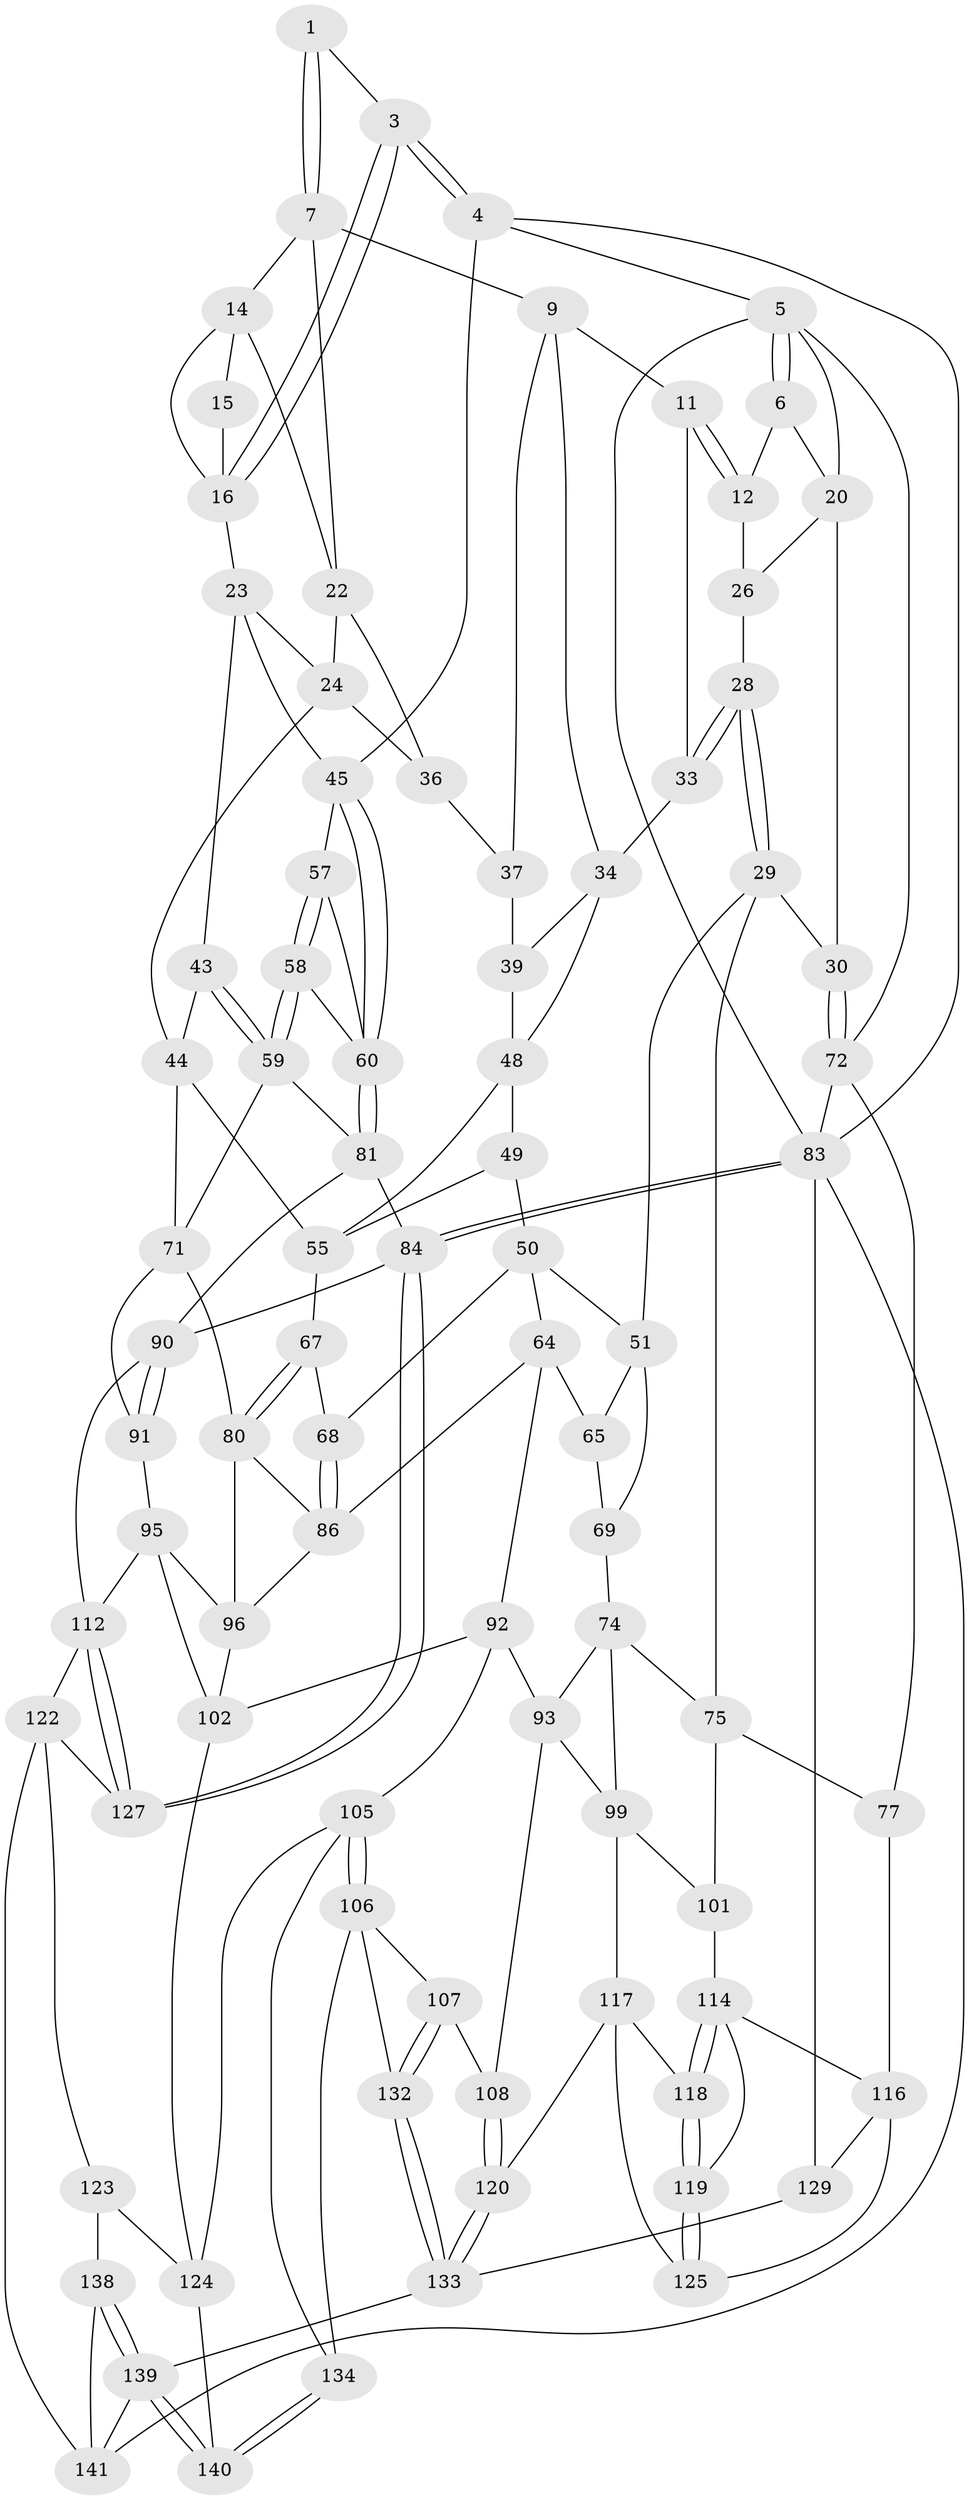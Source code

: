 // original degree distribution, {4: 0.2361111111111111, 6: 0.2222222222222222, 5: 0.5277777777777778, 3: 0.013888888888888888}
// Generated by graph-tools (version 1.1) at 2025/42/03/06/25 10:42:35]
// undirected, 85 vertices, 182 edges
graph export_dot {
graph [start="1"]
  node [color=gray90,style=filled];
  1 [pos="+0.5215587663611102+0",super="+2"];
  3 [pos="+1+0"];
  4 [pos="+1+0"];
  5 [pos="+0+0",super="+19"];
  6 [pos="+0.3915178861928451+0",super="+13"];
  7 [pos="+0.6377708696959614+0.0889617543160146",super="+8"];
  9 [pos="+0.5781505250647826+0.18858249217093395",super="+10"];
  11 [pos="+0.4173450443908151+0.10955779421294441",super="+32"];
  12 [pos="+0.3847627594158319+0.04870543375031531",super="+31"];
  14 [pos="+0.6774777582598945+0.08268472310668876",super="+18"];
  15 [pos="+0.7227887245540248+0.05627282628450417"];
  16 [pos="+0.8792735776642124+0.14935016306944823",super="+17"];
  20 [pos="+0.05038977616385351+0.08147130003629668",super="+21"];
  22 [pos="+0.6981730398436001+0.21537021958060953",super="+25"];
  23 [pos="+0.8367864811573685+0.2751051736488268",super="+42"];
  24 [pos="+0.7547402595470293+0.2811313904804306",super="+41"];
  26 [pos="+0.14109206015268638+0.15590267747199874",super="+27"];
  28 [pos="+0.18530672258978298+0.3146297948379528"];
  29 [pos="+0.15676090640405052+0.37240492597339653",super="+53"];
  30 [pos="+0.038393665874325814+0.37744794200027093"];
  33 [pos="+0.22286567278521885+0.30515788814550293",super="+35"];
  34 [pos="+0.41518530893812594+0.3140111899880313",super="+40"];
  36 [pos="+0.6597596128888401+0.3453455104500675"];
  37 [pos="+0.6381649453151511+0.3489344824265478",super="+38"];
  39 [pos="+0.49626943019709274+0.32926563061723796",super="+47"];
  43 [pos="+0.759481031200242+0.4423373287083421"];
  44 [pos="+0.7550373817659891+0.44070750912902823",super="+54"];
  45 [pos="+1+0.23263857225900642",super="+46"];
  48 [pos="+0.42577613396284913+0.37269524524930264",super="+56"];
  49 [pos="+0.42125963330169997+0.3816197972483385"];
  50 [pos="+0.39752204703030336+0.4203961677096144",super="+63"];
  51 [pos="+0.3709702773402578+0.4264791910935316",super="+52"];
  55 [pos="+0.5931894210168849+0.4761497373465284",super="+62"];
  57 [pos="+0.905286256058555+0.3643077015307144"];
  58 [pos="+0.8586462850447191+0.4819533399334423"];
  59 [pos="+0.8484209784847235+0.5030089175169783",super="+70"];
  60 [pos="+1+0.556686236452807",super="+61"];
  64 [pos="+0.3724153799307285+0.5991427443429618",super="+88"];
  65 [pos="+0.34786757370252824+0.5969963270298394",super="+66"];
  67 [pos="+0.5647605843180624+0.5210337808274744"];
  68 [pos="+0.5032398540885741+0.5513397580681378"];
  69 [pos="+0.2865509431792589+0.5075259248248034",super="+73"];
  71 [pos="+0.7401283985009046+0.579424434852862",super="+79"];
  72 [pos="+0+0.4089228440633482",super="+78"];
  74 [pos="+0.27241066531288455+0.6436302091002406",super="+94"];
  75 [pos="+0.16419604520806577+0.6118258856285045",super="+76"];
  77 [pos="+0+0.6859786556768357"];
  80 [pos="+0.6543755332998338+0.6261689403202825",super="+89"];
  81 [pos="+1+0.592173159568621",super="+82"];
  83 [pos="+1+1",super="+98"];
  84 [pos="+1+1",super="+85"];
  86 [pos="+0.5133132002835219+0.631910137668029",super="+87"];
  90 [pos="+0.8356100761587841+0.7508479411682583",super="+111"];
  91 [pos="+0.7142628401165937+0.6936717683430583"];
  92 [pos="+0.3864600124813536+0.7363880811361749",super="+103"];
  93 [pos="+0.37183508267650683+0.7383217847243349",super="+104"];
  95 [pos="+0.6555904137839306+0.7517452958323984",super="+109"];
  96 [pos="+0.6002431970316254+0.7076992347643",super="+97"];
  99 [pos="+0.2590107632275856+0.7717567130991847",super="+100"];
  101 [pos="+0.17209705864665797+0.7719023227407054"];
  102 [pos="+0.5074233500552057+0.7996992365203139",super="+110"];
  105 [pos="+0.45000472406149844+0.8500553991009903",super="+131"];
  106 [pos="+0.4135922253377045+0.8696399588751521",super="+135"];
  107 [pos="+0.3318562582001432+0.8531111951331881"];
  108 [pos="+0.30865995653237344+0.8461461071517369"];
  112 [pos="+0.8198196191387634+0.7908621734569052",super="+113"];
  114 [pos="+0.0955862911813837+0.807476040440339",super="+115"];
  116 [pos="+0+0.7391752476566718",super="+126"];
  117 [pos="+0.17218371801105095+0.8249323641220785",super="+121"];
  118 [pos="+0.10689006862637637+0.8279914083851816"];
  119 [pos="+0.09691087593873153+0.8707556918334656"];
  120 [pos="+0.2159157191193033+0.944982374081201"];
  122 [pos="+0.6814528584052291+0.8469556963710421",super="+128"];
  123 [pos="+0.6199874209786185+0.8853162978452321",super="+137"];
  124 [pos="+0.6190596537703973+0.8848057998174476",super="+130"];
  125 [pos="+0.09410088828102565+0.8877553719190789"];
  127 [pos="+0.8185891003954896+0.8459942573133837"];
  129 [pos="+0+1"];
  132 [pos="+0.33918188439583663+1"];
  133 [pos="+0.23100286194546907+1",super="+136"];
  134 [pos="+0.511045539352771+0.9887061051555799"];
  138 [pos="+0.6128277111914214+1",super="+142"];
  139 [pos="+0.5553767774796338+1",super="+144"];
  140 [pos="+0.5231334429241502+1"];
  141 [pos="+0.7713407541754289+0.9574283275680543",super="+143"];
  1 -- 7;
  1 -- 7;
  1 -- 3;
  3 -- 4;
  3 -- 4;
  3 -- 16;
  3 -- 16;
  4 -- 5;
  4 -- 45;
  4 -- 83;
  5 -- 6;
  5 -- 6;
  5 -- 72;
  5 -- 20;
  5 -- 83;
  6 -- 12;
  6 -- 20;
  7 -- 14;
  7 -- 9;
  7 -- 22;
  9 -- 37;
  9 -- 34;
  9 -- 11;
  11 -- 12;
  11 -- 12;
  11 -- 33 [weight=2];
  12 -- 26 [weight=2];
  14 -- 15;
  14 -- 22;
  14 -- 16;
  15 -- 16;
  16 -- 23;
  20 -- 30;
  20 -- 26;
  22 -- 24;
  22 -- 36;
  23 -- 24;
  23 -- 43;
  23 -- 45;
  24 -- 36;
  24 -- 44;
  26 -- 28;
  28 -- 29;
  28 -- 29;
  28 -- 33;
  28 -- 33;
  29 -- 30;
  29 -- 75;
  29 -- 51;
  30 -- 72;
  30 -- 72;
  33 -- 34;
  34 -- 48;
  34 -- 39;
  36 -- 37;
  37 -- 39 [weight=2];
  39 -- 48;
  43 -- 44;
  43 -- 59;
  43 -- 59;
  44 -- 55;
  44 -- 71;
  45 -- 60;
  45 -- 60;
  45 -- 57;
  48 -- 49;
  48 -- 55;
  49 -- 50;
  49 -- 55;
  50 -- 51;
  50 -- 64;
  50 -- 68;
  51 -- 65;
  51 -- 69;
  55 -- 67;
  57 -- 58;
  57 -- 58;
  57 -- 60;
  58 -- 59;
  58 -- 59;
  58 -- 60;
  59 -- 81;
  59 -- 71;
  60 -- 81;
  60 -- 81;
  64 -- 65;
  64 -- 92;
  64 -- 86;
  65 -- 69 [weight=2];
  67 -- 68;
  67 -- 80;
  67 -- 80;
  68 -- 86;
  68 -- 86;
  69 -- 74;
  71 -- 80;
  71 -- 91;
  72 -- 77;
  72 -- 83;
  74 -- 75;
  74 -- 99;
  74 -- 93;
  75 -- 77;
  75 -- 101;
  77 -- 116;
  80 -- 96;
  80 -- 86;
  81 -- 90;
  81 -- 84;
  83 -- 84;
  83 -- 84;
  83 -- 129;
  83 -- 141;
  84 -- 127;
  84 -- 127;
  84 -- 90;
  86 -- 96;
  90 -- 91;
  90 -- 91;
  90 -- 112;
  91 -- 95;
  92 -- 93;
  92 -- 105;
  92 -- 102;
  93 -- 99;
  93 -- 108;
  95 -- 96;
  95 -- 102;
  95 -- 112;
  96 -- 102;
  99 -- 101;
  99 -- 117;
  101 -- 114;
  102 -- 124;
  105 -- 106;
  105 -- 106;
  105 -- 124;
  105 -- 134;
  106 -- 107;
  106 -- 132;
  106 -- 134;
  107 -- 108;
  107 -- 132;
  107 -- 132;
  108 -- 120;
  108 -- 120;
  112 -- 127;
  112 -- 127;
  112 -- 122;
  114 -- 118;
  114 -- 118;
  114 -- 116;
  114 -- 119;
  116 -- 129;
  116 -- 125;
  117 -- 118;
  117 -- 120;
  117 -- 125;
  118 -- 119;
  118 -- 119;
  119 -- 125;
  119 -- 125;
  120 -- 133;
  120 -- 133;
  122 -- 123;
  122 -- 141;
  122 -- 127;
  123 -- 124;
  123 -- 138 [weight=2];
  124 -- 140;
  129 -- 133;
  132 -- 133;
  132 -- 133;
  133 -- 139;
  134 -- 140;
  134 -- 140;
  138 -- 139;
  138 -- 139;
  138 -- 141;
  139 -- 140;
  139 -- 140;
  139 -- 141;
}
